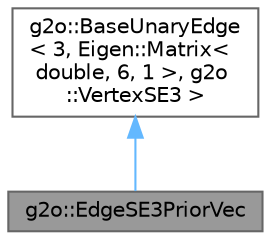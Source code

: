 digraph "g2o::EdgeSE3PriorVec"
{
 // LATEX_PDF_SIZE
  bgcolor="transparent";
  edge [fontname=Helvetica,fontsize=10,labelfontname=Helvetica,labelfontsize=10];
  node [fontname=Helvetica,fontsize=10,shape=box,height=0.2,width=0.4];
  Node1 [label="g2o::EdgeSE3PriorVec",height=0.2,width=0.4,color="gray40", fillcolor="grey60", style="filled", fontcolor="black",tooltip=" "];
  Node2 -> Node1 [dir="back",color="steelblue1",style="solid"];
  Node2 [label="g2o::BaseUnaryEdge\l\< 3, Eigen::Matrix\<\l double, 6, 1 \>, g2o\l::VertexSE3 \>",height=0.2,width=0.4,color="gray40", fillcolor="white", style="filled",tooltip=" "];
}
